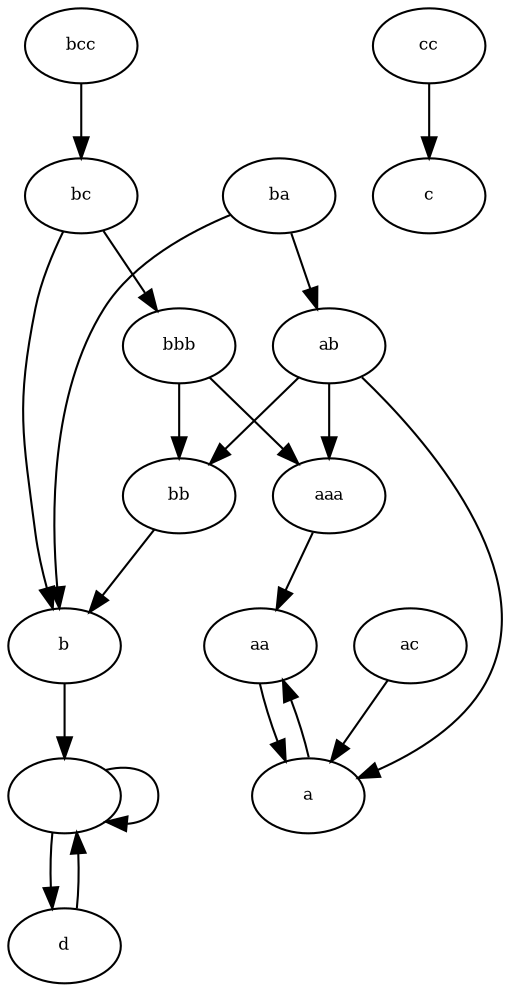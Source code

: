 digraph MyDG {
    aa [
        fontsize = 8,
        label = aa
    ]

    a [
        fontsize = 8,
        label = a
    ]

    bc [
        fontsize = 8,
        label = bc
    ]

    bbb [
        fontsize = 8,
        label = bbb
    ]

    b [
        fontsize = 8,
        label = b
    ]

    aaa [
        fontsize = 8,
        label = aaa
    ]

    "" [
        fontsize = 8,
        label = ""
    ]

    ba [
        fontsize = 8,
        label = ba
    ]

    ab [
        fontsize = 8,
        label = ab
    ]

    ac [
        fontsize = 8,
        label = ac
    ]

    bb [
        fontsize = 8,
        label = bb
    ]

    bcc [
        fontsize = 8,
        label = bcc
    ]

    cc [
        fontsize = 8,
        label = cc
    ]

    c [
        fontsize = 8,
        label = c
    ]

    d [
        fontsize = 8,
        label = d
    ]

    aa -> a [
        fontsize = 8
    ]

    a -> aa [
        fontsize = 8
    ]

    bc -> bbb [
        fontsize = 8
    ]

    bc -> b [
        fontsize = 8
    ]

    bbb -> bb [
        fontsize = 8
    ]

    bbb -> aaa [
        fontsize = 8
    ]

    b -> "" [
        fontsize = 8
    ]

    aaa -> aa [
        fontsize = 8
    ]

    "" -> "" [
        fontsize = 8
    ]

    "" -> d [
        fontsize = 8
    ]

    ba -> b [
        fontsize = 8
    ]

    ba -> ab [
        fontsize = 8
    ]

    ab -> a [
        fontsize = 8
    ]

    ab -> aaa [
        fontsize = 8
    ]

    ab -> bb [
        fontsize = 8
    ]

    ac -> a [
        fontsize = 8
    ]

    bb -> b [
        fontsize = 8
    ]

    bcc -> bc [
        fontsize = 8
    ]

    cc -> c [
        fontsize = 8
    ]

    d -> "" [
        fontsize = 8
    ]
}
